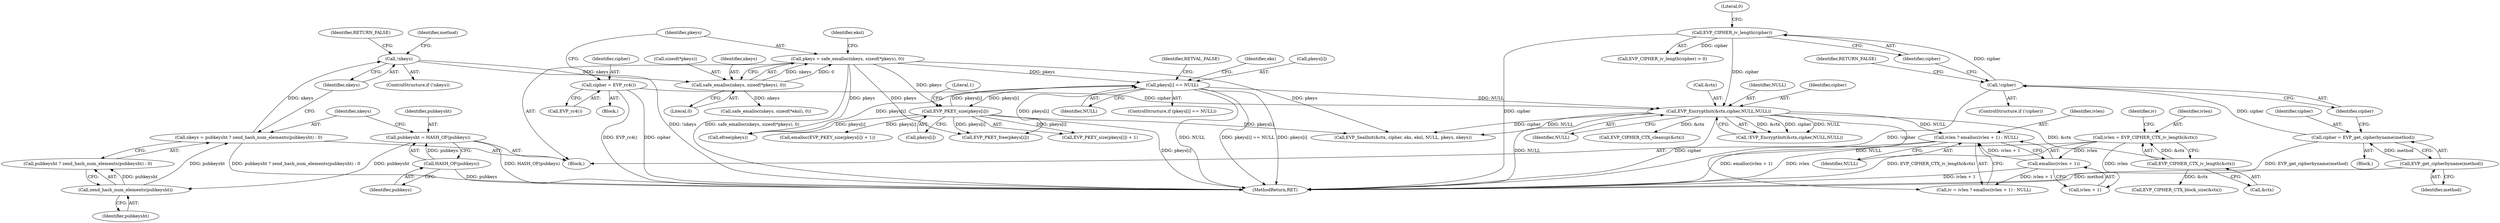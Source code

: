 digraph "0_php_89637c6b41b510c20d262c17483f582f115c66d6@API" {
"1000293" [label="(Call,ivlen ? emalloc(ivlen + 1) : NULL)"];
"1000295" [label="(Call,emalloc(ivlen + 1))"];
"1000286" [label="(Call,ivlen = EVP_CIPHER_CTX_iv_length(&ctx))"];
"1000288" [label="(Call,EVP_CIPHER_CTX_iv_length(&ctx))"];
"1000274" [label="(Call,EVP_EncryptInit(&ctx,cipher,NULL,NULL))"];
"1000177" [label="(Call,cipher = EVP_rc4())"];
"1000170" [label="(Call,EVP_CIPHER_iv_length(cipher))"];
"1000164" [label="(Call,!cipher)"];
"1000159" [label="(Call,cipher = EVP_get_cipherbyname(method))"];
"1000161" [label="(Call,EVP_get_cipherbyname(method))"];
"1000247" [label="(Call,pkeys[i] == NULL)"];
"1000180" [label="(Call,pkeys = safe_emalloc(nkeys, sizeof(*pkeys), 0))"];
"1000182" [label="(Call,safe_emalloc(nkeys, sizeof(*pkeys), 0))"];
"1000152" [label="(Call,!nkeys)"];
"1000144" [label="(Call,nkeys = pubkeysht ? zend_hash_num_elements(pubkeysht) : 0)"];
"1000148" [label="(Call,zend_hash_num_elements(pubkeysht))"];
"1000140" [label="(Call,pubkeysht = HASH_OF(pubkeys))"];
"1000142" [label="(Call,HASH_OF(pubkeys))"];
"1000261" [label="(Call,EVP_PKEY_size(pkeys[i]))"];
"1000282" [label="(Call,EVP_CIPHER_CTX_cleanup(&ctx))"];
"1000142" [label="(Call,HASH_OF(pubkeys))"];
"1000287" [label="(Identifier,ivlen)"];
"1000189" [label="(Identifier,eksl)"];
"1000148" [label="(Call,zend_hash_num_elements(pubkeysht))"];
"1000260" [label="(Call,EVP_PKEY_size(pkeys[i]) + 1)"];
"1000246" [label="(ControlStructure,if (pkeys[i] == NULL))"];
"1000190" [label="(Call,safe_emalloc(nkeys, sizeof(*eksl), 0))"];
"1000274" [label="(Call,EVP_EncryptInit(&ctx,cipher,NULL,NULL))"];
"1000261" [label="(Call,EVP_PKEY_size(pkeys[i]))"];
"1000176" [label="(Block,)"];
"1000275" [label="(Call,&ctx)"];
"1000163" [label="(ControlStructure,if (!cipher))"];
"1000278" [label="(Identifier,NULL)"];
"1000253" [label="(Identifier,RETVAL_FALSE)"];
"1000182" [label="(Call,safe_emalloc(nkeys, sizeof(*pkeys), 0))"];
"1000149" [label="(Identifier,pubkeysht)"];
"1000155" [label="(Identifier,RETURN_FALSE)"];
"1000296" [label="(Call,ivlen + 1)"];
"1000294" [label="(Identifier,ivlen)"];
"1000504" [label="(MethodReturn,RET)"];
"1000179" [label="(Call,EVP_rc4())"];
"1000169" [label="(Call,EVP_CIPHER_iv_length(cipher) > 0)"];
"1000293" [label="(Call,ivlen ? emalloc(ivlen + 1) : NULL)"];
"1000483" [label="(Call,EVP_PKEY_free(pkeys[i]))"];
"1000170" [label="(Call,EVP_CIPHER_iv_length(cipher))"];
"1000171" [label="(Identifier,cipher)"];
"1000152" [label="(Call,!nkeys)"];
"1000277" [label="(Identifier,cipher)"];
"1000159" [label="(Call,cipher = EVP_get_cipherbyname(method))"];
"1000140" [label="(Call,pubkeysht = HASH_OF(pubkeys))"];
"1000257" [label="(Identifier,eks)"];
"1000162" [label="(Identifier,method)"];
"1000187" [label="(Literal,0)"];
"1000145" [label="(Identifier,nkeys)"];
"1000178" [label="(Identifier,cipher)"];
"1000265" [label="(Literal,1)"];
"1000259" [label="(Call,emalloc(EVP_PKEY_size(pkeys[i]) + 1))"];
"1000299" [label="(Identifier,NULL)"];
"1000181" [label="(Identifier,pkeys)"];
"1000161" [label="(Call,EVP_get_cipherbyname(method))"];
"1000180" [label="(Call,pkeys = safe_emalloc(nkeys, sizeof(*pkeys), 0))"];
"1000262" [label="(Call,pkeys[i])"];
"1000151" [label="(ControlStructure,if (!nkeys))"];
"1000177" [label="(Call,cipher = EVP_rc4())"];
"1000288" [label="(Call,EVP_CIPHER_CTX_iv_length(&ctx))"];
"1000305" [label="(Call,EVP_CIPHER_CTX_block_size(&ctx))"];
"1000295" [label="(Call,emalloc(ivlen + 1))"];
"1000153" [label="(Identifier,nkeys)"];
"1000144" [label="(Call,nkeys = pubkeysht ? zend_hash_num_elements(pubkeysht) : 0)"];
"1000107" [label="(Block,)"];
"1000289" [label="(Call,&ctx)"];
"1000160" [label="(Identifier,cipher)"];
"1000248" [label="(Call,pkeys[i])"];
"1000164" [label="(Call,!cipher)"];
"1000143" [label="(Identifier,pubkeys)"];
"1000292" [label="(Identifier,iv)"];
"1000165" [label="(Identifier,cipher)"];
"1000291" [label="(Call,iv = ivlen ? emalloc(ivlen + 1) : NULL)"];
"1000146" [label="(Call,pubkeysht ? zend_hash_num_elements(pubkeysht) : 0)"];
"1000141" [label="(Identifier,pubkeysht)"];
"1000286" [label="(Call,ivlen = EVP_CIPHER_CTX_iv_length(&ctx))"];
"1000273" [label="(Call,!EVP_EncryptInit(&ctx,cipher,NULL,NULL))"];
"1000500" [label="(Call,efree(pkeys))"];
"1000247" [label="(Call,pkeys[i] == NULL)"];
"1000158" [label="(Block,)"];
"1000184" [label="(Call,sizeof(*pkeys))"];
"1000167" [label="(Identifier,RETURN_FALSE)"];
"1000279" [label="(Identifier,NULL)"];
"1000183" [label="(Identifier,nkeys)"];
"1000157" [label="(Identifier,method)"];
"1000251" [label="(Identifier,NULL)"];
"1000314" [label="(Call,EVP_SealInit(&ctx, cipher, eks, eksl, NULL, pkeys, nkeys))"];
"1000172" [label="(Literal,0)"];
"1000293" -> "1000291"  [label="AST: "];
"1000293" -> "1000295"  [label="CFG: "];
"1000293" -> "1000299"  [label="CFG: "];
"1000294" -> "1000293"  [label="AST: "];
"1000295" -> "1000293"  [label="AST: "];
"1000299" -> "1000293"  [label="AST: "];
"1000291" -> "1000293"  [label="CFG: "];
"1000293" -> "1000504"  [label="DDG: ivlen"];
"1000293" -> "1000504"  [label="DDG: emalloc(ivlen + 1)"];
"1000295" -> "1000293"  [label="DDG: ivlen + 1"];
"1000274" -> "1000293"  [label="DDG: NULL"];
"1000295" -> "1000296"  [label="CFG: "];
"1000296" -> "1000295"  [label="AST: "];
"1000295" -> "1000504"  [label="DDG: ivlen + 1"];
"1000295" -> "1000291"  [label="DDG: ivlen + 1"];
"1000286" -> "1000295"  [label="DDG: ivlen"];
"1000286" -> "1000107"  [label="AST: "];
"1000286" -> "1000288"  [label="CFG: "];
"1000287" -> "1000286"  [label="AST: "];
"1000288" -> "1000286"  [label="AST: "];
"1000292" -> "1000286"  [label="CFG: "];
"1000286" -> "1000504"  [label="DDG: EVP_CIPHER_CTX_iv_length(&ctx)"];
"1000288" -> "1000286"  [label="DDG: &ctx"];
"1000286" -> "1000296"  [label="DDG: ivlen"];
"1000288" -> "1000289"  [label="CFG: "];
"1000289" -> "1000288"  [label="AST: "];
"1000274" -> "1000288"  [label="DDG: &ctx"];
"1000288" -> "1000305"  [label="DDG: &ctx"];
"1000274" -> "1000273"  [label="AST: "];
"1000274" -> "1000279"  [label="CFG: "];
"1000275" -> "1000274"  [label="AST: "];
"1000277" -> "1000274"  [label="AST: "];
"1000278" -> "1000274"  [label="AST: "];
"1000279" -> "1000274"  [label="AST: "];
"1000273" -> "1000274"  [label="CFG: "];
"1000274" -> "1000504"  [label="DDG: NULL"];
"1000274" -> "1000504"  [label="DDG: cipher"];
"1000274" -> "1000273"  [label="DDG: &ctx"];
"1000274" -> "1000273"  [label="DDG: cipher"];
"1000274" -> "1000273"  [label="DDG: NULL"];
"1000177" -> "1000274"  [label="DDG: cipher"];
"1000170" -> "1000274"  [label="DDG: cipher"];
"1000247" -> "1000274"  [label="DDG: NULL"];
"1000274" -> "1000282"  [label="DDG: &ctx"];
"1000274" -> "1000291"  [label="DDG: NULL"];
"1000274" -> "1000314"  [label="DDG: cipher"];
"1000274" -> "1000314"  [label="DDG: NULL"];
"1000177" -> "1000176"  [label="AST: "];
"1000177" -> "1000179"  [label="CFG: "];
"1000178" -> "1000177"  [label="AST: "];
"1000179" -> "1000177"  [label="AST: "];
"1000181" -> "1000177"  [label="CFG: "];
"1000177" -> "1000504"  [label="DDG: cipher"];
"1000177" -> "1000504"  [label="DDG: EVP_rc4()"];
"1000170" -> "1000169"  [label="AST: "];
"1000170" -> "1000171"  [label="CFG: "];
"1000171" -> "1000170"  [label="AST: "];
"1000172" -> "1000170"  [label="CFG: "];
"1000170" -> "1000504"  [label="DDG: cipher"];
"1000170" -> "1000169"  [label="DDG: cipher"];
"1000164" -> "1000170"  [label="DDG: cipher"];
"1000164" -> "1000163"  [label="AST: "];
"1000164" -> "1000165"  [label="CFG: "];
"1000165" -> "1000164"  [label="AST: "];
"1000167" -> "1000164"  [label="CFG: "];
"1000171" -> "1000164"  [label="CFG: "];
"1000164" -> "1000504"  [label="DDG: !cipher"];
"1000159" -> "1000164"  [label="DDG: cipher"];
"1000159" -> "1000158"  [label="AST: "];
"1000159" -> "1000161"  [label="CFG: "];
"1000160" -> "1000159"  [label="AST: "];
"1000161" -> "1000159"  [label="AST: "];
"1000165" -> "1000159"  [label="CFG: "];
"1000159" -> "1000504"  [label="DDG: EVP_get_cipherbyname(method)"];
"1000161" -> "1000159"  [label="DDG: method"];
"1000161" -> "1000162"  [label="CFG: "];
"1000162" -> "1000161"  [label="AST: "];
"1000161" -> "1000504"  [label="DDG: method"];
"1000247" -> "1000246"  [label="AST: "];
"1000247" -> "1000251"  [label="CFG: "];
"1000248" -> "1000247"  [label="AST: "];
"1000251" -> "1000247"  [label="AST: "];
"1000253" -> "1000247"  [label="CFG: "];
"1000257" -> "1000247"  [label="CFG: "];
"1000247" -> "1000504"  [label="DDG: pkeys[i]"];
"1000247" -> "1000504"  [label="DDG: NULL"];
"1000247" -> "1000504"  [label="DDG: pkeys[i] == NULL"];
"1000180" -> "1000247"  [label="DDG: pkeys"];
"1000261" -> "1000247"  [label="DDG: pkeys[i]"];
"1000247" -> "1000261"  [label="DDG: pkeys[i]"];
"1000247" -> "1000483"  [label="DDG: pkeys[i]"];
"1000247" -> "1000500"  [label="DDG: pkeys[i]"];
"1000180" -> "1000107"  [label="AST: "];
"1000180" -> "1000182"  [label="CFG: "];
"1000181" -> "1000180"  [label="AST: "];
"1000182" -> "1000180"  [label="AST: "];
"1000189" -> "1000180"  [label="CFG: "];
"1000180" -> "1000504"  [label="DDG: safe_emalloc(nkeys, sizeof(*pkeys), 0)"];
"1000182" -> "1000180"  [label="DDG: nkeys"];
"1000182" -> "1000180"  [label="DDG: 0"];
"1000180" -> "1000261"  [label="DDG: pkeys"];
"1000180" -> "1000314"  [label="DDG: pkeys"];
"1000180" -> "1000483"  [label="DDG: pkeys"];
"1000180" -> "1000500"  [label="DDG: pkeys"];
"1000182" -> "1000187"  [label="CFG: "];
"1000183" -> "1000182"  [label="AST: "];
"1000184" -> "1000182"  [label="AST: "];
"1000187" -> "1000182"  [label="AST: "];
"1000152" -> "1000182"  [label="DDG: nkeys"];
"1000182" -> "1000190"  [label="DDG: nkeys"];
"1000152" -> "1000151"  [label="AST: "];
"1000152" -> "1000153"  [label="CFG: "];
"1000153" -> "1000152"  [label="AST: "];
"1000155" -> "1000152"  [label="CFG: "];
"1000157" -> "1000152"  [label="CFG: "];
"1000152" -> "1000504"  [label="DDG: !nkeys"];
"1000144" -> "1000152"  [label="DDG: nkeys"];
"1000144" -> "1000107"  [label="AST: "];
"1000144" -> "1000146"  [label="CFG: "];
"1000145" -> "1000144"  [label="AST: "];
"1000146" -> "1000144"  [label="AST: "];
"1000153" -> "1000144"  [label="CFG: "];
"1000144" -> "1000504"  [label="DDG: pubkeysht ? zend_hash_num_elements(pubkeysht) : 0"];
"1000148" -> "1000144"  [label="DDG: pubkeysht"];
"1000148" -> "1000146"  [label="AST: "];
"1000148" -> "1000149"  [label="CFG: "];
"1000149" -> "1000148"  [label="AST: "];
"1000146" -> "1000148"  [label="CFG: "];
"1000148" -> "1000146"  [label="DDG: pubkeysht"];
"1000140" -> "1000148"  [label="DDG: pubkeysht"];
"1000140" -> "1000107"  [label="AST: "];
"1000140" -> "1000142"  [label="CFG: "];
"1000141" -> "1000140"  [label="AST: "];
"1000142" -> "1000140"  [label="AST: "];
"1000145" -> "1000140"  [label="CFG: "];
"1000140" -> "1000504"  [label="DDG: HASH_OF(pubkeys)"];
"1000142" -> "1000140"  [label="DDG: pubkeys"];
"1000142" -> "1000143"  [label="CFG: "];
"1000143" -> "1000142"  [label="AST: "];
"1000142" -> "1000504"  [label="DDG: pubkeys"];
"1000261" -> "1000260"  [label="AST: "];
"1000261" -> "1000262"  [label="CFG: "];
"1000262" -> "1000261"  [label="AST: "];
"1000265" -> "1000261"  [label="CFG: "];
"1000261" -> "1000504"  [label="DDG: pkeys[i]"];
"1000261" -> "1000259"  [label="DDG: pkeys[i]"];
"1000261" -> "1000260"  [label="DDG: pkeys[i]"];
"1000261" -> "1000314"  [label="DDG: pkeys[i]"];
"1000261" -> "1000483"  [label="DDG: pkeys[i]"];
"1000261" -> "1000500"  [label="DDG: pkeys[i]"];
}
